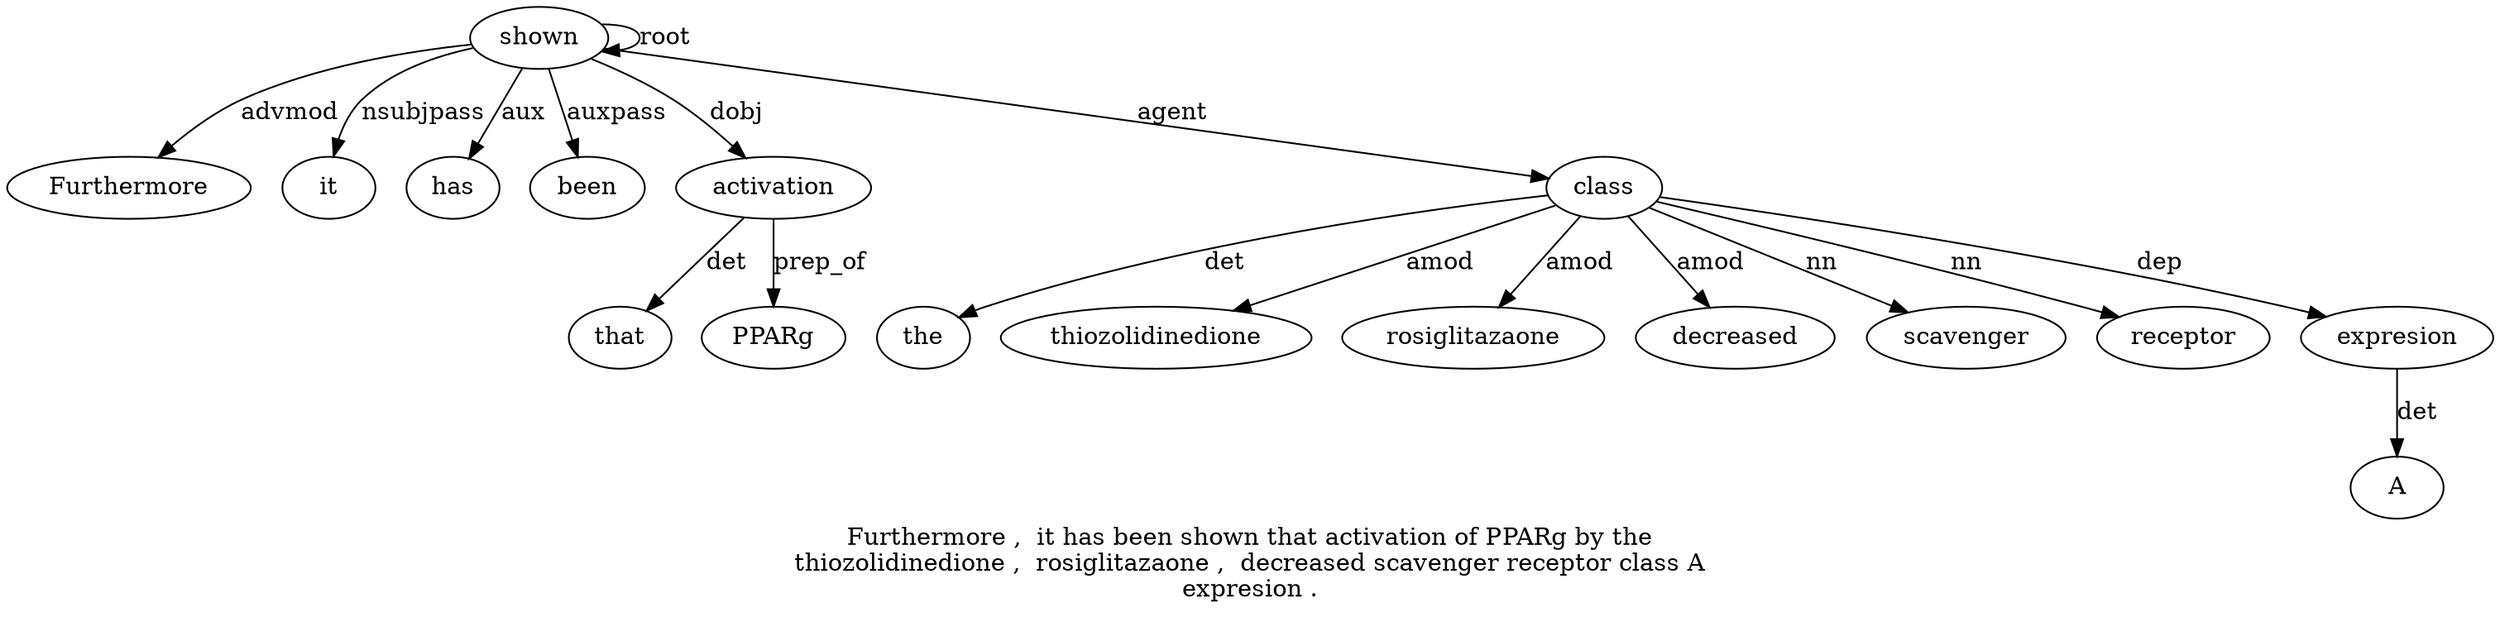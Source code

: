 digraph "Furthermore ,  it has been shown that activation of PPARg by the thiozolidinedione ,  rosiglitazaone ,  decreased scavenger receptor class A expresion ." {
label="Furthermore ,  it has been shown that activation of PPARg by the
thiozolidinedione ,  rosiglitazaone ,  decreased scavenger receptor class A
expresion .";
shown6 [style=filled, fillcolor=white, label=shown];
Furthermore1 [style=filled, fillcolor=white, label=Furthermore];
shown6 -> Furthermore1  [label=advmod];
it3 [style=filled, fillcolor=white, label=it];
shown6 -> it3  [label=nsubjpass];
has4 [style=filled, fillcolor=white, label=has];
shown6 -> has4  [label=aux];
been5 [style=filled, fillcolor=white, label=been];
shown6 -> been5  [label=auxpass];
shown6 -> shown6  [label=root];
activation8 [style=filled, fillcolor=white, label=activation];
that7 [style=filled, fillcolor=white, label=that];
activation8 -> that7  [label=det];
shown6 -> activation8  [label=dobj];
PPARg10 [style=filled, fillcolor=white, label=PPARg];
activation8 -> PPARg10  [label=prep_of];
class20 [style=filled, fillcolor=white, label=class];
the12 [style=filled, fillcolor=white, label=the];
class20 -> the12  [label=det];
thiozolidinedione13 [style=filled, fillcolor=white, label=thiozolidinedione];
class20 -> thiozolidinedione13  [label=amod];
rosiglitazaone15 [style=filled, fillcolor=white, label=rosiglitazaone];
class20 -> rosiglitazaone15  [label=amod];
decreased17 [style=filled, fillcolor=white, label=decreased];
class20 -> decreased17  [label=amod];
scavenger18 [style=filled, fillcolor=white, label=scavenger];
class20 -> scavenger18  [label=nn];
receptor19 [style=filled, fillcolor=white, label=receptor];
class20 -> receptor19  [label=nn];
shown6 -> class20  [label=agent];
expresion22 [style=filled, fillcolor=white, label=expresion];
A21 [style=filled, fillcolor=white, label=A];
expresion22 -> A21  [label=det];
class20 -> expresion22  [label=dep];
}
